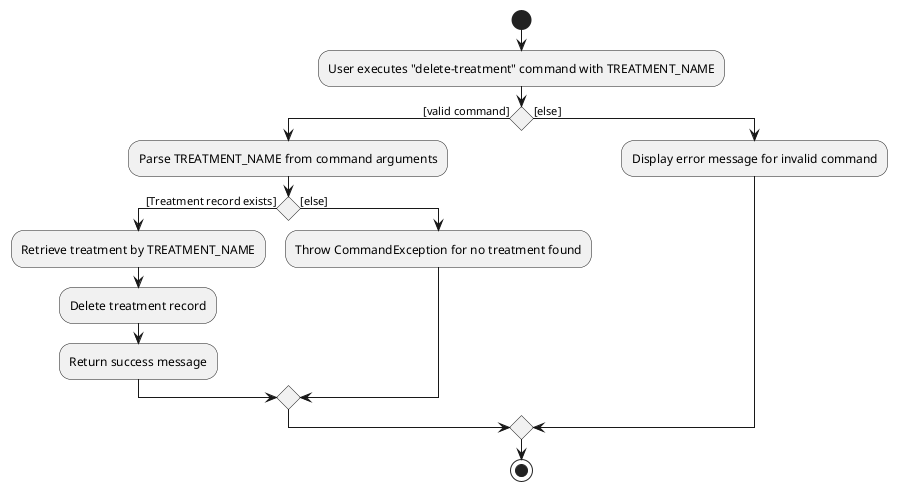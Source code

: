 @startuml
start
:User executes "delete-treatment" command with TREATMENT_NAME;

if () then ([valid command])
  :Parse TREATMENT_NAME from command arguments;

if () then ([Treatment record exists])
  :Retrieve treatment by TREATMENT_NAME;
  :Delete treatment record;
  :Return success message;
else ([else])
  :Throw CommandException for no treatment found;
endif

else ([else])
    :Display error message for invalid command;
endif

stop
@enduml



